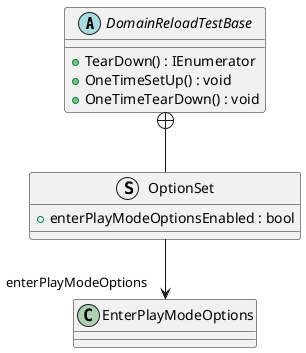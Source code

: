 @startuml
abstract class DomainReloadTestBase {
    + TearDown() : IEnumerator
    + OneTimeSetUp() : void
    + OneTimeTearDown() : void
}
struct OptionSet {
    + enterPlayModeOptionsEnabled : bool
}
DomainReloadTestBase +-- OptionSet
OptionSet --> "enterPlayModeOptions" EnterPlayModeOptions
@enduml
